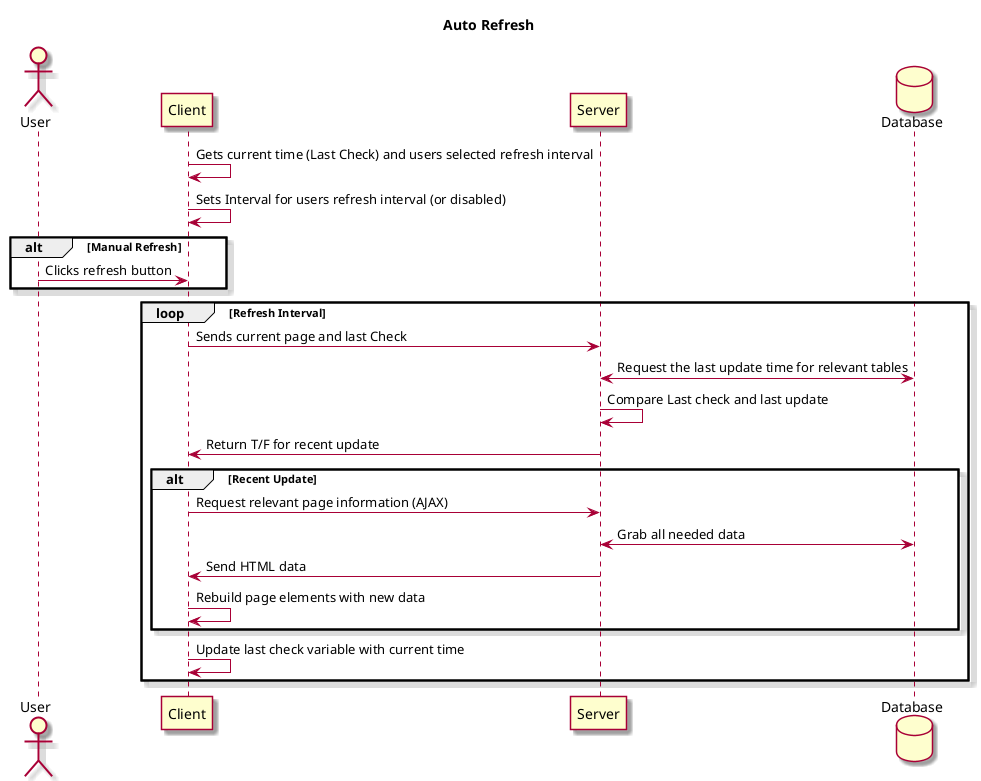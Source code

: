 @startuml

skin rose

title Auto Refresh

Actor User
Participant Client 
Participant Server
Database Database AS DB

Client -> Client: Gets current time (Last Check) and users selected refresh interval
Client -> Client: Sets Interval for users refresh interval (or disabled)
alt Manual Refresh
User ->Client: Clicks refresh button
end
loop Refresh Interval
Client -> Server: Sends current page and last Check



Server <-> DB: Request the last update time for relevant tables
Server->Server: Compare Last check and last update
Server->Client: Return T/F for recent update
alt Recent Update
Client -> Server: Request relevant page information (AJAX)
Server <-> DB: Grab all needed data
Server->Client: Send HTML data
Client->Client: Rebuild page elements with new data
end
Client -> Client: Update last check variable with current time
end

@enduml